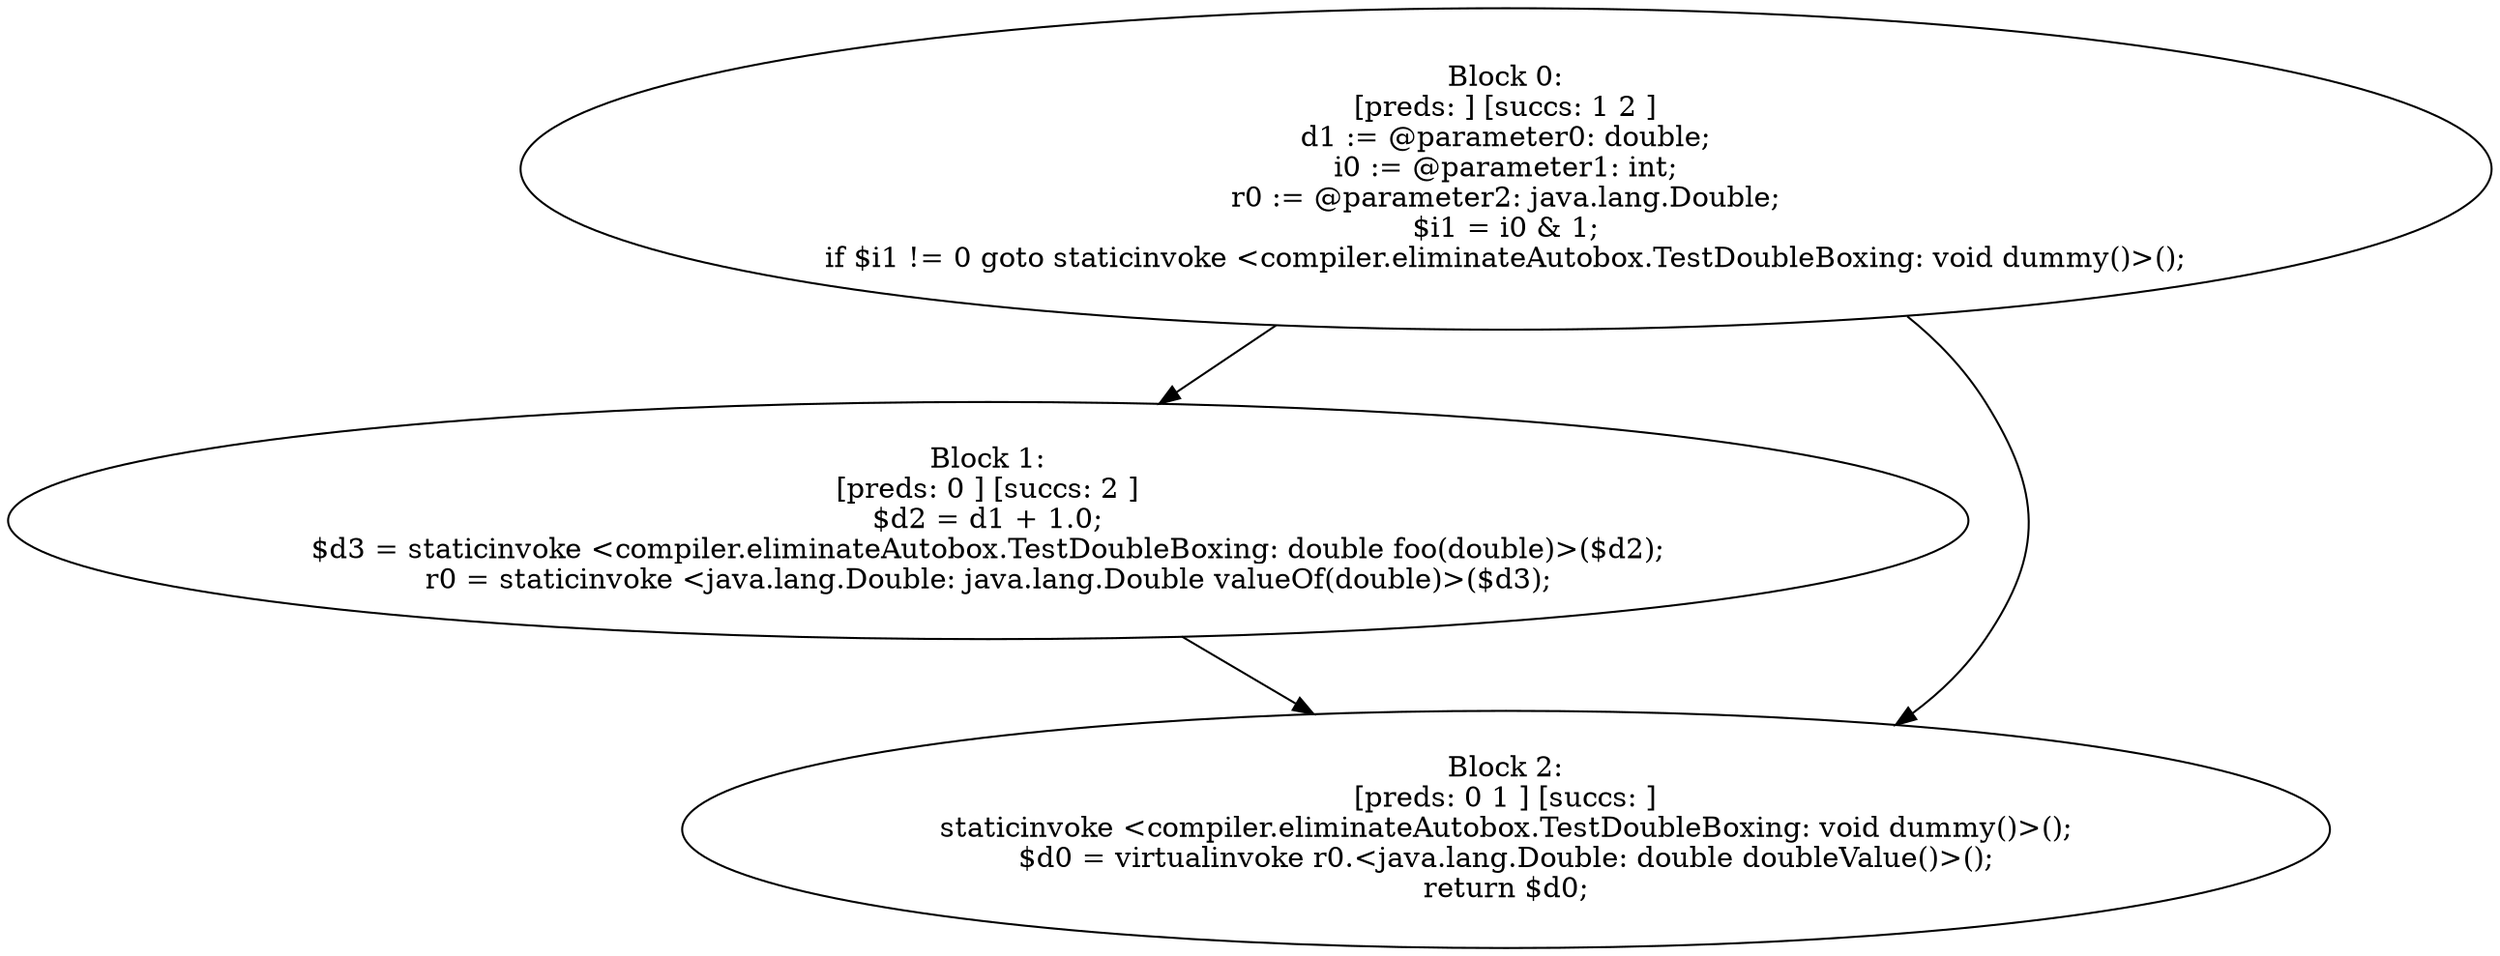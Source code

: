 digraph "unitGraph" {
    "Block 0:
[preds: ] [succs: 1 2 ]
d1 := @parameter0: double;
i0 := @parameter1: int;
r0 := @parameter2: java.lang.Double;
$i1 = i0 & 1;
if $i1 != 0 goto staticinvoke <compiler.eliminateAutobox.TestDoubleBoxing: void dummy()>();
"
    "Block 1:
[preds: 0 ] [succs: 2 ]
$d2 = d1 + 1.0;
$d3 = staticinvoke <compiler.eliminateAutobox.TestDoubleBoxing: double foo(double)>($d2);
r0 = staticinvoke <java.lang.Double: java.lang.Double valueOf(double)>($d3);
"
    "Block 2:
[preds: 0 1 ] [succs: ]
staticinvoke <compiler.eliminateAutobox.TestDoubleBoxing: void dummy()>();
$d0 = virtualinvoke r0.<java.lang.Double: double doubleValue()>();
return $d0;
"
    "Block 0:
[preds: ] [succs: 1 2 ]
d1 := @parameter0: double;
i0 := @parameter1: int;
r0 := @parameter2: java.lang.Double;
$i1 = i0 & 1;
if $i1 != 0 goto staticinvoke <compiler.eliminateAutobox.TestDoubleBoxing: void dummy()>();
"->"Block 1:
[preds: 0 ] [succs: 2 ]
$d2 = d1 + 1.0;
$d3 = staticinvoke <compiler.eliminateAutobox.TestDoubleBoxing: double foo(double)>($d2);
r0 = staticinvoke <java.lang.Double: java.lang.Double valueOf(double)>($d3);
";
    "Block 0:
[preds: ] [succs: 1 2 ]
d1 := @parameter0: double;
i0 := @parameter1: int;
r0 := @parameter2: java.lang.Double;
$i1 = i0 & 1;
if $i1 != 0 goto staticinvoke <compiler.eliminateAutobox.TestDoubleBoxing: void dummy()>();
"->"Block 2:
[preds: 0 1 ] [succs: ]
staticinvoke <compiler.eliminateAutobox.TestDoubleBoxing: void dummy()>();
$d0 = virtualinvoke r0.<java.lang.Double: double doubleValue()>();
return $d0;
";
    "Block 1:
[preds: 0 ] [succs: 2 ]
$d2 = d1 + 1.0;
$d3 = staticinvoke <compiler.eliminateAutobox.TestDoubleBoxing: double foo(double)>($d2);
r0 = staticinvoke <java.lang.Double: java.lang.Double valueOf(double)>($d3);
"->"Block 2:
[preds: 0 1 ] [succs: ]
staticinvoke <compiler.eliminateAutobox.TestDoubleBoxing: void dummy()>();
$d0 = virtualinvoke r0.<java.lang.Double: double doubleValue()>();
return $d0;
";
}

